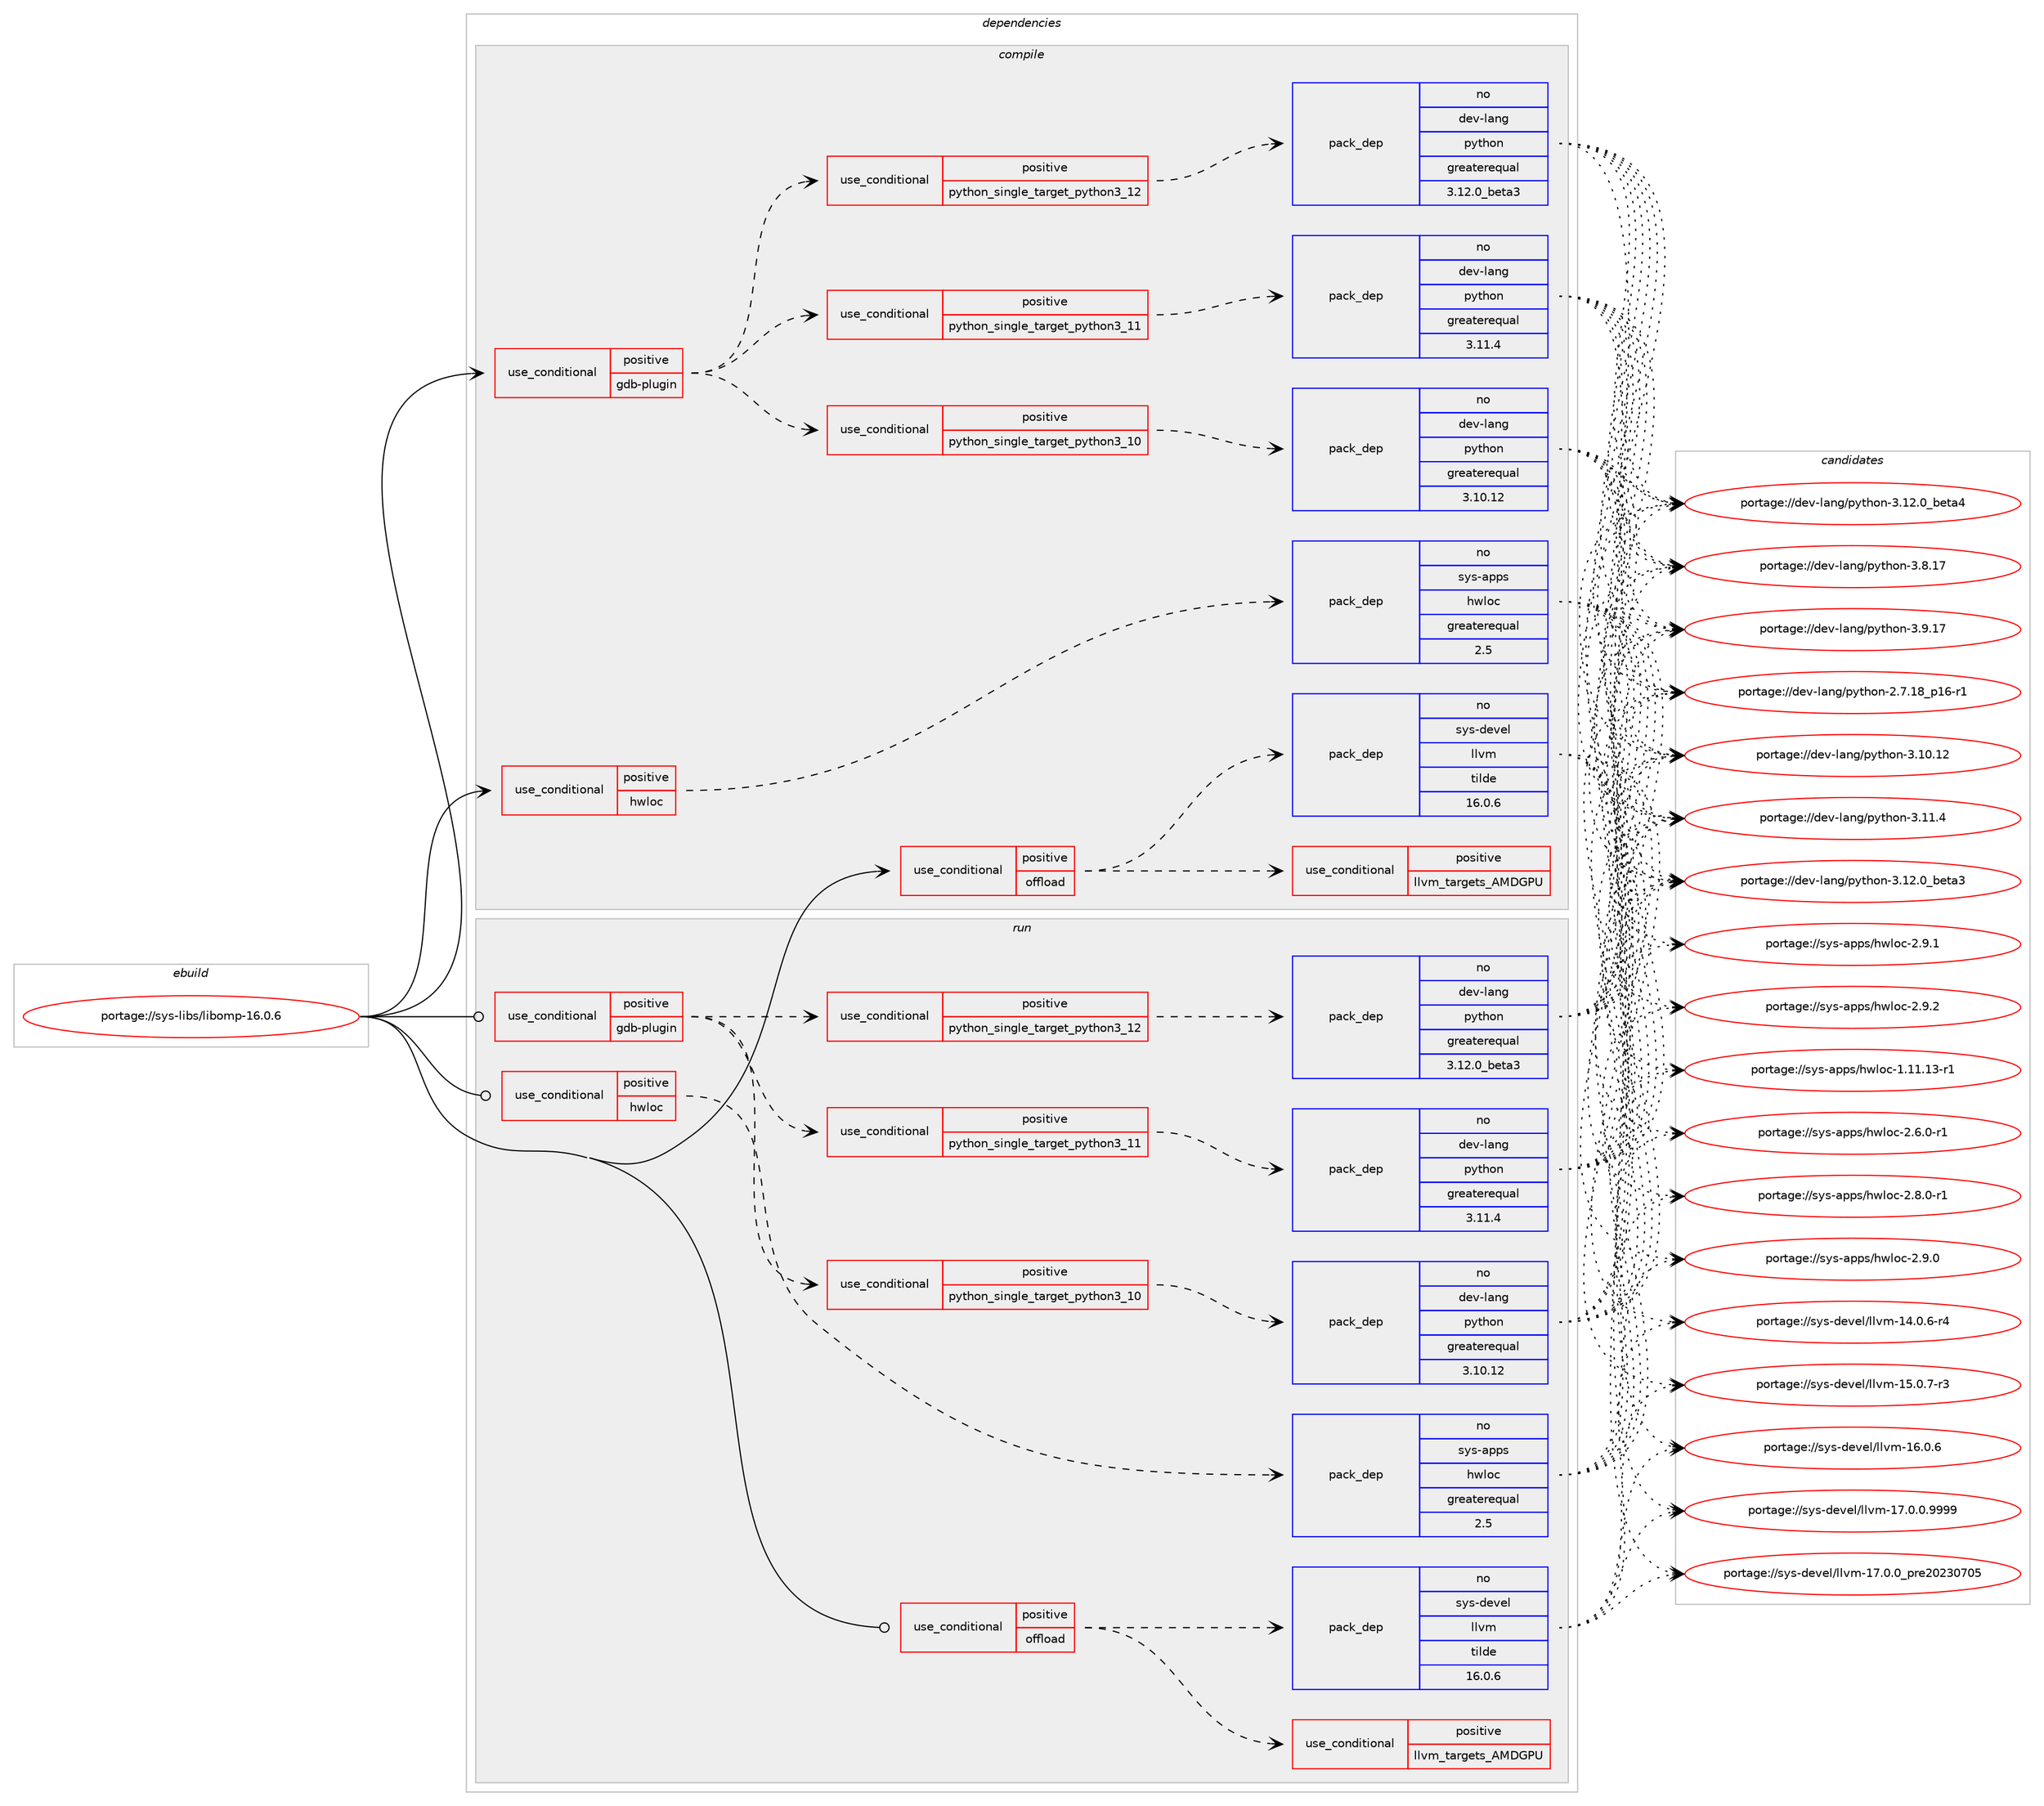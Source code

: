 digraph prolog {

# *************
# Graph options
# *************

newrank=true;
concentrate=true;
compound=true;
graph [rankdir=LR,fontname=Helvetica,fontsize=10,ranksep=1.5];#, ranksep=2.5, nodesep=0.2];
edge  [arrowhead=vee];
node  [fontname=Helvetica,fontsize=10];

# **********
# The ebuild
# **********

subgraph cluster_leftcol {
color=gray;
rank=same;
label=<<i>ebuild</i>>;
id [label="portage://sys-libs/libomp-16.0.6", color=red, width=4, href="../sys-libs/libomp-16.0.6.svg"];
}

# ****************
# The dependencies
# ****************

subgraph cluster_midcol {
color=gray;
label=<<i>dependencies</i>>;
subgraph cluster_compile {
fillcolor="#eeeeee";
style=filled;
label=<<i>compile</i>>;
subgraph cond1118 {
dependency2030 [label=<<TABLE BORDER="0" CELLBORDER="1" CELLSPACING="0" CELLPADDING="4"><TR><TD ROWSPAN="3" CELLPADDING="10">use_conditional</TD></TR><TR><TD>positive</TD></TR><TR><TD>gdb-plugin</TD></TR></TABLE>>, shape=none, color=red];
subgraph cond1119 {
dependency2031 [label=<<TABLE BORDER="0" CELLBORDER="1" CELLSPACING="0" CELLPADDING="4"><TR><TD ROWSPAN="3" CELLPADDING="10">use_conditional</TD></TR><TR><TD>positive</TD></TR><TR><TD>python_single_target_python3_10</TD></TR></TABLE>>, shape=none, color=red];
subgraph pack897 {
dependency2032 [label=<<TABLE BORDER="0" CELLBORDER="1" CELLSPACING="0" CELLPADDING="4" WIDTH="220"><TR><TD ROWSPAN="6" CELLPADDING="30">pack_dep</TD></TR><TR><TD WIDTH="110">no</TD></TR><TR><TD>dev-lang</TD></TR><TR><TD>python</TD></TR><TR><TD>greaterequal</TD></TR><TR><TD>3.10.12</TD></TR></TABLE>>, shape=none, color=blue];
}
dependency2031:e -> dependency2032:w [weight=20,style="dashed",arrowhead="vee"];
}
dependency2030:e -> dependency2031:w [weight=20,style="dashed",arrowhead="vee"];
subgraph cond1120 {
dependency2033 [label=<<TABLE BORDER="0" CELLBORDER="1" CELLSPACING="0" CELLPADDING="4"><TR><TD ROWSPAN="3" CELLPADDING="10">use_conditional</TD></TR><TR><TD>positive</TD></TR><TR><TD>python_single_target_python3_11</TD></TR></TABLE>>, shape=none, color=red];
subgraph pack898 {
dependency2034 [label=<<TABLE BORDER="0" CELLBORDER="1" CELLSPACING="0" CELLPADDING="4" WIDTH="220"><TR><TD ROWSPAN="6" CELLPADDING="30">pack_dep</TD></TR><TR><TD WIDTH="110">no</TD></TR><TR><TD>dev-lang</TD></TR><TR><TD>python</TD></TR><TR><TD>greaterequal</TD></TR><TR><TD>3.11.4</TD></TR></TABLE>>, shape=none, color=blue];
}
dependency2033:e -> dependency2034:w [weight=20,style="dashed",arrowhead="vee"];
}
dependency2030:e -> dependency2033:w [weight=20,style="dashed",arrowhead="vee"];
subgraph cond1121 {
dependency2035 [label=<<TABLE BORDER="0" CELLBORDER="1" CELLSPACING="0" CELLPADDING="4"><TR><TD ROWSPAN="3" CELLPADDING="10">use_conditional</TD></TR><TR><TD>positive</TD></TR><TR><TD>python_single_target_python3_12</TD></TR></TABLE>>, shape=none, color=red];
subgraph pack899 {
dependency2036 [label=<<TABLE BORDER="0" CELLBORDER="1" CELLSPACING="0" CELLPADDING="4" WIDTH="220"><TR><TD ROWSPAN="6" CELLPADDING="30">pack_dep</TD></TR><TR><TD WIDTH="110">no</TD></TR><TR><TD>dev-lang</TD></TR><TR><TD>python</TD></TR><TR><TD>greaterequal</TD></TR><TR><TD>3.12.0_beta3</TD></TR></TABLE>>, shape=none, color=blue];
}
dependency2035:e -> dependency2036:w [weight=20,style="dashed",arrowhead="vee"];
}
dependency2030:e -> dependency2035:w [weight=20,style="dashed",arrowhead="vee"];
}
id:e -> dependency2030:w [weight=20,style="solid",arrowhead="vee"];
subgraph cond1122 {
dependency2037 [label=<<TABLE BORDER="0" CELLBORDER="1" CELLSPACING="0" CELLPADDING="4"><TR><TD ROWSPAN="3" CELLPADDING="10">use_conditional</TD></TR><TR><TD>positive</TD></TR><TR><TD>hwloc</TD></TR></TABLE>>, shape=none, color=red];
subgraph pack900 {
dependency2038 [label=<<TABLE BORDER="0" CELLBORDER="1" CELLSPACING="0" CELLPADDING="4" WIDTH="220"><TR><TD ROWSPAN="6" CELLPADDING="30">pack_dep</TD></TR><TR><TD WIDTH="110">no</TD></TR><TR><TD>sys-apps</TD></TR><TR><TD>hwloc</TD></TR><TR><TD>greaterequal</TD></TR><TR><TD>2.5</TD></TR></TABLE>>, shape=none, color=blue];
}
dependency2037:e -> dependency2038:w [weight=20,style="dashed",arrowhead="vee"];
}
id:e -> dependency2037:w [weight=20,style="solid",arrowhead="vee"];
subgraph cond1123 {
dependency2039 [label=<<TABLE BORDER="0" CELLBORDER="1" CELLSPACING="0" CELLPADDING="4"><TR><TD ROWSPAN="3" CELLPADDING="10">use_conditional</TD></TR><TR><TD>positive</TD></TR><TR><TD>offload</TD></TR></TABLE>>, shape=none, color=red];
# *** BEGIN UNKNOWN DEPENDENCY TYPE (TODO) ***
# dependency2039 -> package_dependency(portage://sys-libs/libomp-16.0.6,install,no,dev-libs,libffi,none,[,,],any_same_slot,[use(optenable(abi_x86_32),negative),use(optenable(abi_x86_64),negative),use(optenable(abi_x86_x32),negative),use(optenable(abi_mips_n32),negative),use(optenable(abi_mips_n64),negative),use(optenable(abi_mips_o32),negative),use(optenable(abi_s390_32),negative),use(optenable(abi_s390_64),negative)])
# *** END UNKNOWN DEPENDENCY TYPE (TODO) ***

subgraph pack901 {
dependency2040 [label=<<TABLE BORDER="0" CELLBORDER="1" CELLSPACING="0" CELLPADDING="4" WIDTH="220"><TR><TD ROWSPAN="6" CELLPADDING="30">pack_dep</TD></TR><TR><TD WIDTH="110">no</TD></TR><TR><TD>sys-devel</TD></TR><TR><TD>llvm</TD></TR><TR><TD>tilde</TD></TR><TR><TD>16.0.6</TD></TR></TABLE>>, shape=none, color=blue];
}
dependency2039:e -> dependency2040:w [weight=20,style="dashed",arrowhead="vee"];
subgraph cond1124 {
dependency2041 [label=<<TABLE BORDER="0" CELLBORDER="1" CELLSPACING="0" CELLPADDING="4"><TR><TD ROWSPAN="3" CELLPADDING="10">use_conditional</TD></TR><TR><TD>positive</TD></TR><TR><TD>llvm_targets_AMDGPU</TD></TR></TABLE>>, shape=none, color=red];
# *** BEGIN UNKNOWN DEPENDENCY TYPE (TODO) ***
# dependency2041 -> package_dependency(portage://sys-libs/libomp-16.0.6,install,no,dev-libs,rocr-runtime,none,[,,],any_same_slot,[])
# *** END UNKNOWN DEPENDENCY TYPE (TODO) ***

}
dependency2039:e -> dependency2041:w [weight=20,style="dashed",arrowhead="vee"];
}
id:e -> dependency2039:w [weight=20,style="solid",arrowhead="vee"];
# *** BEGIN UNKNOWN DEPENDENCY TYPE (TODO) ***
# id -> package_dependency(portage://sys-libs/libomp-16.0.6,install,strong,sys-devel,llvm,none,[,,],[slot(0)],[])
# *** END UNKNOWN DEPENDENCY TYPE (TODO) ***

}
subgraph cluster_compileandrun {
fillcolor="#eeeeee";
style=filled;
label=<<i>compile and run</i>>;
}
subgraph cluster_run {
fillcolor="#eeeeee";
style=filled;
label=<<i>run</i>>;
subgraph cond1125 {
dependency2042 [label=<<TABLE BORDER="0" CELLBORDER="1" CELLSPACING="0" CELLPADDING="4"><TR><TD ROWSPAN="3" CELLPADDING="10">use_conditional</TD></TR><TR><TD>positive</TD></TR><TR><TD>gdb-plugin</TD></TR></TABLE>>, shape=none, color=red];
subgraph cond1126 {
dependency2043 [label=<<TABLE BORDER="0" CELLBORDER="1" CELLSPACING="0" CELLPADDING="4"><TR><TD ROWSPAN="3" CELLPADDING="10">use_conditional</TD></TR><TR><TD>positive</TD></TR><TR><TD>python_single_target_python3_10</TD></TR></TABLE>>, shape=none, color=red];
subgraph pack902 {
dependency2044 [label=<<TABLE BORDER="0" CELLBORDER="1" CELLSPACING="0" CELLPADDING="4" WIDTH="220"><TR><TD ROWSPAN="6" CELLPADDING="30">pack_dep</TD></TR><TR><TD WIDTH="110">no</TD></TR><TR><TD>dev-lang</TD></TR><TR><TD>python</TD></TR><TR><TD>greaterequal</TD></TR><TR><TD>3.10.12</TD></TR></TABLE>>, shape=none, color=blue];
}
dependency2043:e -> dependency2044:w [weight=20,style="dashed",arrowhead="vee"];
}
dependency2042:e -> dependency2043:w [weight=20,style="dashed",arrowhead="vee"];
subgraph cond1127 {
dependency2045 [label=<<TABLE BORDER="0" CELLBORDER="1" CELLSPACING="0" CELLPADDING="4"><TR><TD ROWSPAN="3" CELLPADDING="10">use_conditional</TD></TR><TR><TD>positive</TD></TR><TR><TD>python_single_target_python3_11</TD></TR></TABLE>>, shape=none, color=red];
subgraph pack903 {
dependency2046 [label=<<TABLE BORDER="0" CELLBORDER="1" CELLSPACING="0" CELLPADDING="4" WIDTH="220"><TR><TD ROWSPAN="6" CELLPADDING="30">pack_dep</TD></TR><TR><TD WIDTH="110">no</TD></TR><TR><TD>dev-lang</TD></TR><TR><TD>python</TD></TR><TR><TD>greaterequal</TD></TR><TR><TD>3.11.4</TD></TR></TABLE>>, shape=none, color=blue];
}
dependency2045:e -> dependency2046:w [weight=20,style="dashed",arrowhead="vee"];
}
dependency2042:e -> dependency2045:w [weight=20,style="dashed",arrowhead="vee"];
subgraph cond1128 {
dependency2047 [label=<<TABLE BORDER="0" CELLBORDER="1" CELLSPACING="0" CELLPADDING="4"><TR><TD ROWSPAN="3" CELLPADDING="10">use_conditional</TD></TR><TR><TD>positive</TD></TR><TR><TD>python_single_target_python3_12</TD></TR></TABLE>>, shape=none, color=red];
subgraph pack904 {
dependency2048 [label=<<TABLE BORDER="0" CELLBORDER="1" CELLSPACING="0" CELLPADDING="4" WIDTH="220"><TR><TD ROWSPAN="6" CELLPADDING="30">pack_dep</TD></TR><TR><TD WIDTH="110">no</TD></TR><TR><TD>dev-lang</TD></TR><TR><TD>python</TD></TR><TR><TD>greaterequal</TD></TR><TR><TD>3.12.0_beta3</TD></TR></TABLE>>, shape=none, color=blue];
}
dependency2047:e -> dependency2048:w [weight=20,style="dashed",arrowhead="vee"];
}
dependency2042:e -> dependency2047:w [weight=20,style="dashed",arrowhead="vee"];
}
id:e -> dependency2042:w [weight=20,style="solid",arrowhead="odot"];
subgraph cond1129 {
dependency2049 [label=<<TABLE BORDER="0" CELLBORDER="1" CELLSPACING="0" CELLPADDING="4"><TR><TD ROWSPAN="3" CELLPADDING="10">use_conditional</TD></TR><TR><TD>positive</TD></TR><TR><TD>hwloc</TD></TR></TABLE>>, shape=none, color=red];
subgraph pack905 {
dependency2050 [label=<<TABLE BORDER="0" CELLBORDER="1" CELLSPACING="0" CELLPADDING="4" WIDTH="220"><TR><TD ROWSPAN="6" CELLPADDING="30">pack_dep</TD></TR><TR><TD WIDTH="110">no</TD></TR><TR><TD>sys-apps</TD></TR><TR><TD>hwloc</TD></TR><TR><TD>greaterequal</TD></TR><TR><TD>2.5</TD></TR></TABLE>>, shape=none, color=blue];
}
dependency2049:e -> dependency2050:w [weight=20,style="dashed",arrowhead="vee"];
}
id:e -> dependency2049:w [weight=20,style="solid",arrowhead="odot"];
subgraph cond1130 {
dependency2051 [label=<<TABLE BORDER="0" CELLBORDER="1" CELLSPACING="0" CELLPADDING="4"><TR><TD ROWSPAN="3" CELLPADDING="10">use_conditional</TD></TR><TR><TD>positive</TD></TR><TR><TD>offload</TD></TR></TABLE>>, shape=none, color=red];
# *** BEGIN UNKNOWN DEPENDENCY TYPE (TODO) ***
# dependency2051 -> package_dependency(portage://sys-libs/libomp-16.0.6,run,no,dev-libs,libffi,none,[,,],any_same_slot,[use(optenable(abi_x86_32),negative),use(optenable(abi_x86_64),negative),use(optenable(abi_x86_x32),negative),use(optenable(abi_mips_n32),negative),use(optenable(abi_mips_n64),negative),use(optenable(abi_mips_o32),negative),use(optenable(abi_s390_32),negative),use(optenable(abi_s390_64),negative)])
# *** END UNKNOWN DEPENDENCY TYPE (TODO) ***

subgraph pack906 {
dependency2052 [label=<<TABLE BORDER="0" CELLBORDER="1" CELLSPACING="0" CELLPADDING="4" WIDTH="220"><TR><TD ROWSPAN="6" CELLPADDING="30">pack_dep</TD></TR><TR><TD WIDTH="110">no</TD></TR><TR><TD>sys-devel</TD></TR><TR><TD>llvm</TD></TR><TR><TD>tilde</TD></TR><TR><TD>16.0.6</TD></TR></TABLE>>, shape=none, color=blue];
}
dependency2051:e -> dependency2052:w [weight=20,style="dashed",arrowhead="vee"];
subgraph cond1131 {
dependency2053 [label=<<TABLE BORDER="0" CELLBORDER="1" CELLSPACING="0" CELLPADDING="4"><TR><TD ROWSPAN="3" CELLPADDING="10">use_conditional</TD></TR><TR><TD>positive</TD></TR><TR><TD>llvm_targets_AMDGPU</TD></TR></TABLE>>, shape=none, color=red];
# *** BEGIN UNKNOWN DEPENDENCY TYPE (TODO) ***
# dependency2053 -> package_dependency(portage://sys-libs/libomp-16.0.6,run,no,dev-libs,rocr-runtime,none,[,,],any_same_slot,[])
# *** END UNKNOWN DEPENDENCY TYPE (TODO) ***

}
dependency2051:e -> dependency2053:w [weight=20,style="dashed",arrowhead="vee"];
}
id:e -> dependency2051:w [weight=20,style="solid",arrowhead="odot"];
}
}

# **************
# The candidates
# **************

subgraph cluster_choices {
rank=same;
color=gray;
label=<<i>candidates</i>>;

subgraph choice897 {
color=black;
nodesep=1;
choice100101118451089711010347112121116104111110455046554649569511249544511449 [label="portage://dev-lang/python-2.7.18_p16-r1", color=red, width=4,href="../dev-lang/python-2.7.18_p16-r1.svg"];
choice1001011184510897110103471121211161041111104551464948464950 [label="portage://dev-lang/python-3.10.12", color=red, width=4,href="../dev-lang/python-3.10.12.svg"];
choice10010111845108971101034711212111610411111045514649494652 [label="portage://dev-lang/python-3.11.4", color=red, width=4,href="../dev-lang/python-3.11.4.svg"];
choice1001011184510897110103471121211161041111104551464950464895981011169751 [label="portage://dev-lang/python-3.12.0_beta3", color=red, width=4,href="../dev-lang/python-3.12.0_beta3.svg"];
choice1001011184510897110103471121211161041111104551464950464895981011169752 [label="portage://dev-lang/python-3.12.0_beta4", color=red, width=4,href="../dev-lang/python-3.12.0_beta4.svg"];
choice10010111845108971101034711212111610411111045514656464955 [label="portage://dev-lang/python-3.8.17", color=red, width=4,href="../dev-lang/python-3.8.17.svg"];
choice10010111845108971101034711212111610411111045514657464955 [label="portage://dev-lang/python-3.9.17", color=red, width=4,href="../dev-lang/python-3.9.17.svg"];
dependency2032:e -> choice100101118451089711010347112121116104111110455046554649569511249544511449:w [style=dotted,weight="100"];
dependency2032:e -> choice1001011184510897110103471121211161041111104551464948464950:w [style=dotted,weight="100"];
dependency2032:e -> choice10010111845108971101034711212111610411111045514649494652:w [style=dotted,weight="100"];
dependency2032:e -> choice1001011184510897110103471121211161041111104551464950464895981011169751:w [style=dotted,weight="100"];
dependency2032:e -> choice1001011184510897110103471121211161041111104551464950464895981011169752:w [style=dotted,weight="100"];
dependency2032:e -> choice10010111845108971101034711212111610411111045514656464955:w [style=dotted,weight="100"];
dependency2032:e -> choice10010111845108971101034711212111610411111045514657464955:w [style=dotted,weight="100"];
}
subgraph choice898 {
color=black;
nodesep=1;
choice100101118451089711010347112121116104111110455046554649569511249544511449 [label="portage://dev-lang/python-2.7.18_p16-r1", color=red, width=4,href="../dev-lang/python-2.7.18_p16-r1.svg"];
choice1001011184510897110103471121211161041111104551464948464950 [label="portage://dev-lang/python-3.10.12", color=red, width=4,href="../dev-lang/python-3.10.12.svg"];
choice10010111845108971101034711212111610411111045514649494652 [label="portage://dev-lang/python-3.11.4", color=red, width=4,href="../dev-lang/python-3.11.4.svg"];
choice1001011184510897110103471121211161041111104551464950464895981011169751 [label="portage://dev-lang/python-3.12.0_beta3", color=red, width=4,href="../dev-lang/python-3.12.0_beta3.svg"];
choice1001011184510897110103471121211161041111104551464950464895981011169752 [label="portage://dev-lang/python-3.12.0_beta4", color=red, width=4,href="../dev-lang/python-3.12.0_beta4.svg"];
choice10010111845108971101034711212111610411111045514656464955 [label="portage://dev-lang/python-3.8.17", color=red, width=4,href="../dev-lang/python-3.8.17.svg"];
choice10010111845108971101034711212111610411111045514657464955 [label="portage://dev-lang/python-3.9.17", color=red, width=4,href="../dev-lang/python-3.9.17.svg"];
dependency2034:e -> choice100101118451089711010347112121116104111110455046554649569511249544511449:w [style=dotted,weight="100"];
dependency2034:e -> choice1001011184510897110103471121211161041111104551464948464950:w [style=dotted,weight="100"];
dependency2034:e -> choice10010111845108971101034711212111610411111045514649494652:w [style=dotted,weight="100"];
dependency2034:e -> choice1001011184510897110103471121211161041111104551464950464895981011169751:w [style=dotted,weight="100"];
dependency2034:e -> choice1001011184510897110103471121211161041111104551464950464895981011169752:w [style=dotted,weight="100"];
dependency2034:e -> choice10010111845108971101034711212111610411111045514656464955:w [style=dotted,weight="100"];
dependency2034:e -> choice10010111845108971101034711212111610411111045514657464955:w [style=dotted,weight="100"];
}
subgraph choice899 {
color=black;
nodesep=1;
choice100101118451089711010347112121116104111110455046554649569511249544511449 [label="portage://dev-lang/python-2.7.18_p16-r1", color=red, width=4,href="../dev-lang/python-2.7.18_p16-r1.svg"];
choice1001011184510897110103471121211161041111104551464948464950 [label="portage://dev-lang/python-3.10.12", color=red, width=4,href="../dev-lang/python-3.10.12.svg"];
choice10010111845108971101034711212111610411111045514649494652 [label="portage://dev-lang/python-3.11.4", color=red, width=4,href="../dev-lang/python-3.11.4.svg"];
choice1001011184510897110103471121211161041111104551464950464895981011169751 [label="portage://dev-lang/python-3.12.0_beta3", color=red, width=4,href="../dev-lang/python-3.12.0_beta3.svg"];
choice1001011184510897110103471121211161041111104551464950464895981011169752 [label="portage://dev-lang/python-3.12.0_beta4", color=red, width=4,href="../dev-lang/python-3.12.0_beta4.svg"];
choice10010111845108971101034711212111610411111045514656464955 [label="portage://dev-lang/python-3.8.17", color=red, width=4,href="../dev-lang/python-3.8.17.svg"];
choice10010111845108971101034711212111610411111045514657464955 [label="portage://dev-lang/python-3.9.17", color=red, width=4,href="../dev-lang/python-3.9.17.svg"];
dependency2036:e -> choice100101118451089711010347112121116104111110455046554649569511249544511449:w [style=dotted,weight="100"];
dependency2036:e -> choice1001011184510897110103471121211161041111104551464948464950:w [style=dotted,weight="100"];
dependency2036:e -> choice10010111845108971101034711212111610411111045514649494652:w [style=dotted,weight="100"];
dependency2036:e -> choice1001011184510897110103471121211161041111104551464950464895981011169751:w [style=dotted,weight="100"];
dependency2036:e -> choice1001011184510897110103471121211161041111104551464950464895981011169752:w [style=dotted,weight="100"];
dependency2036:e -> choice10010111845108971101034711212111610411111045514656464955:w [style=dotted,weight="100"];
dependency2036:e -> choice10010111845108971101034711212111610411111045514657464955:w [style=dotted,weight="100"];
}
subgraph choice900 {
color=black;
nodesep=1;
choice1151211154597112112115471041191081119945494649494649514511449 [label="portage://sys-apps/hwloc-1.11.13-r1", color=red, width=4,href="../sys-apps/hwloc-1.11.13-r1.svg"];
choice115121115459711211211547104119108111994550465446484511449 [label="portage://sys-apps/hwloc-2.6.0-r1", color=red, width=4,href="../sys-apps/hwloc-2.6.0-r1.svg"];
choice115121115459711211211547104119108111994550465646484511449 [label="portage://sys-apps/hwloc-2.8.0-r1", color=red, width=4,href="../sys-apps/hwloc-2.8.0-r1.svg"];
choice11512111545971121121154710411910811199455046574648 [label="portage://sys-apps/hwloc-2.9.0", color=red, width=4,href="../sys-apps/hwloc-2.9.0.svg"];
choice11512111545971121121154710411910811199455046574649 [label="portage://sys-apps/hwloc-2.9.1", color=red, width=4,href="../sys-apps/hwloc-2.9.1.svg"];
choice11512111545971121121154710411910811199455046574650 [label="portage://sys-apps/hwloc-2.9.2", color=red, width=4,href="../sys-apps/hwloc-2.9.2.svg"];
dependency2038:e -> choice1151211154597112112115471041191081119945494649494649514511449:w [style=dotted,weight="100"];
dependency2038:e -> choice115121115459711211211547104119108111994550465446484511449:w [style=dotted,weight="100"];
dependency2038:e -> choice115121115459711211211547104119108111994550465646484511449:w [style=dotted,weight="100"];
dependency2038:e -> choice11512111545971121121154710411910811199455046574648:w [style=dotted,weight="100"];
dependency2038:e -> choice11512111545971121121154710411910811199455046574649:w [style=dotted,weight="100"];
dependency2038:e -> choice11512111545971121121154710411910811199455046574650:w [style=dotted,weight="100"];
}
subgraph choice901 {
color=black;
nodesep=1;
choice1151211154510010111810110847108108118109454952464846544511452 [label="portage://sys-devel/llvm-14.0.6-r4", color=red, width=4,href="../sys-devel/llvm-14.0.6-r4.svg"];
choice1151211154510010111810110847108108118109454953464846554511451 [label="portage://sys-devel/llvm-15.0.7-r3", color=red, width=4,href="../sys-devel/llvm-15.0.7-r3.svg"];
choice115121115451001011181011084710810811810945495446484654 [label="portage://sys-devel/llvm-16.0.6", color=red, width=4,href="../sys-devel/llvm-16.0.6.svg"];
choice1151211154510010111810110847108108118109454955464846484657575757 [label="portage://sys-devel/llvm-17.0.0.9999", color=red, width=4,href="../sys-devel/llvm-17.0.0.9999.svg"];
choice115121115451001011181011084710810811810945495546484648951121141015048505148554853 [label="portage://sys-devel/llvm-17.0.0_pre20230705", color=red, width=4,href="../sys-devel/llvm-17.0.0_pre20230705.svg"];
dependency2040:e -> choice1151211154510010111810110847108108118109454952464846544511452:w [style=dotted,weight="100"];
dependency2040:e -> choice1151211154510010111810110847108108118109454953464846554511451:w [style=dotted,weight="100"];
dependency2040:e -> choice115121115451001011181011084710810811810945495446484654:w [style=dotted,weight="100"];
dependency2040:e -> choice1151211154510010111810110847108108118109454955464846484657575757:w [style=dotted,weight="100"];
dependency2040:e -> choice115121115451001011181011084710810811810945495546484648951121141015048505148554853:w [style=dotted,weight="100"];
}
subgraph choice902 {
color=black;
nodesep=1;
choice100101118451089711010347112121116104111110455046554649569511249544511449 [label="portage://dev-lang/python-2.7.18_p16-r1", color=red, width=4,href="../dev-lang/python-2.7.18_p16-r1.svg"];
choice1001011184510897110103471121211161041111104551464948464950 [label="portage://dev-lang/python-3.10.12", color=red, width=4,href="../dev-lang/python-3.10.12.svg"];
choice10010111845108971101034711212111610411111045514649494652 [label="portage://dev-lang/python-3.11.4", color=red, width=4,href="../dev-lang/python-3.11.4.svg"];
choice1001011184510897110103471121211161041111104551464950464895981011169751 [label="portage://dev-lang/python-3.12.0_beta3", color=red, width=4,href="../dev-lang/python-3.12.0_beta3.svg"];
choice1001011184510897110103471121211161041111104551464950464895981011169752 [label="portage://dev-lang/python-3.12.0_beta4", color=red, width=4,href="../dev-lang/python-3.12.0_beta4.svg"];
choice10010111845108971101034711212111610411111045514656464955 [label="portage://dev-lang/python-3.8.17", color=red, width=4,href="../dev-lang/python-3.8.17.svg"];
choice10010111845108971101034711212111610411111045514657464955 [label="portage://dev-lang/python-3.9.17", color=red, width=4,href="../dev-lang/python-3.9.17.svg"];
dependency2044:e -> choice100101118451089711010347112121116104111110455046554649569511249544511449:w [style=dotted,weight="100"];
dependency2044:e -> choice1001011184510897110103471121211161041111104551464948464950:w [style=dotted,weight="100"];
dependency2044:e -> choice10010111845108971101034711212111610411111045514649494652:w [style=dotted,weight="100"];
dependency2044:e -> choice1001011184510897110103471121211161041111104551464950464895981011169751:w [style=dotted,weight="100"];
dependency2044:e -> choice1001011184510897110103471121211161041111104551464950464895981011169752:w [style=dotted,weight="100"];
dependency2044:e -> choice10010111845108971101034711212111610411111045514656464955:w [style=dotted,weight="100"];
dependency2044:e -> choice10010111845108971101034711212111610411111045514657464955:w [style=dotted,weight="100"];
}
subgraph choice903 {
color=black;
nodesep=1;
choice100101118451089711010347112121116104111110455046554649569511249544511449 [label="portage://dev-lang/python-2.7.18_p16-r1", color=red, width=4,href="../dev-lang/python-2.7.18_p16-r1.svg"];
choice1001011184510897110103471121211161041111104551464948464950 [label="portage://dev-lang/python-3.10.12", color=red, width=4,href="../dev-lang/python-3.10.12.svg"];
choice10010111845108971101034711212111610411111045514649494652 [label="portage://dev-lang/python-3.11.4", color=red, width=4,href="../dev-lang/python-3.11.4.svg"];
choice1001011184510897110103471121211161041111104551464950464895981011169751 [label="portage://dev-lang/python-3.12.0_beta3", color=red, width=4,href="../dev-lang/python-3.12.0_beta3.svg"];
choice1001011184510897110103471121211161041111104551464950464895981011169752 [label="portage://dev-lang/python-3.12.0_beta4", color=red, width=4,href="../dev-lang/python-3.12.0_beta4.svg"];
choice10010111845108971101034711212111610411111045514656464955 [label="portage://dev-lang/python-3.8.17", color=red, width=4,href="../dev-lang/python-3.8.17.svg"];
choice10010111845108971101034711212111610411111045514657464955 [label="portage://dev-lang/python-3.9.17", color=red, width=4,href="../dev-lang/python-3.9.17.svg"];
dependency2046:e -> choice100101118451089711010347112121116104111110455046554649569511249544511449:w [style=dotted,weight="100"];
dependency2046:e -> choice1001011184510897110103471121211161041111104551464948464950:w [style=dotted,weight="100"];
dependency2046:e -> choice10010111845108971101034711212111610411111045514649494652:w [style=dotted,weight="100"];
dependency2046:e -> choice1001011184510897110103471121211161041111104551464950464895981011169751:w [style=dotted,weight="100"];
dependency2046:e -> choice1001011184510897110103471121211161041111104551464950464895981011169752:w [style=dotted,weight="100"];
dependency2046:e -> choice10010111845108971101034711212111610411111045514656464955:w [style=dotted,weight="100"];
dependency2046:e -> choice10010111845108971101034711212111610411111045514657464955:w [style=dotted,weight="100"];
}
subgraph choice904 {
color=black;
nodesep=1;
choice100101118451089711010347112121116104111110455046554649569511249544511449 [label="portage://dev-lang/python-2.7.18_p16-r1", color=red, width=4,href="../dev-lang/python-2.7.18_p16-r1.svg"];
choice1001011184510897110103471121211161041111104551464948464950 [label="portage://dev-lang/python-3.10.12", color=red, width=4,href="../dev-lang/python-3.10.12.svg"];
choice10010111845108971101034711212111610411111045514649494652 [label="portage://dev-lang/python-3.11.4", color=red, width=4,href="../dev-lang/python-3.11.4.svg"];
choice1001011184510897110103471121211161041111104551464950464895981011169751 [label="portage://dev-lang/python-3.12.0_beta3", color=red, width=4,href="../dev-lang/python-3.12.0_beta3.svg"];
choice1001011184510897110103471121211161041111104551464950464895981011169752 [label="portage://dev-lang/python-3.12.0_beta4", color=red, width=4,href="../dev-lang/python-3.12.0_beta4.svg"];
choice10010111845108971101034711212111610411111045514656464955 [label="portage://dev-lang/python-3.8.17", color=red, width=4,href="../dev-lang/python-3.8.17.svg"];
choice10010111845108971101034711212111610411111045514657464955 [label="portage://dev-lang/python-3.9.17", color=red, width=4,href="../dev-lang/python-3.9.17.svg"];
dependency2048:e -> choice100101118451089711010347112121116104111110455046554649569511249544511449:w [style=dotted,weight="100"];
dependency2048:e -> choice1001011184510897110103471121211161041111104551464948464950:w [style=dotted,weight="100"];
dependency2048:e -> choice10010111845108971101034711212111610411111045514649494652:w [style=dotted,weight="100"];
dependency2048:e -> choice1001011184510897110103471121211161041111104551464950464895981011169751:w [style=dotted,weight="100"];
dependency2048:e -> choice1001011184510897110103471121211161041111104551464950464895981011169752:w [style=dotted,weight="100"];
dependency2048:e -> choice10010111845108971101034711212111610411111045514656464955:w [style=dotted,weight="100"];
dependency2048:e -> choice10010111845108971101034711212111610411111045514657464955:w [style=dotted,weight="100"];
}
subgraph choice905 {
color=black;
nodesep=1;
choice1151211154597112112115471041191081119945494649494649514511449 [label="portage://sys-apps/hwloc-1.11.13-r1", color=red, width=4,href="../sys-apps/hwloc-1.11.13-r1.svg"];
choice115121115459711211211547104119108111994550465446484511449 [label="portage://sys-apps/hwloc-2.6.0-r1", color=red, width=4,href="../sys-apps/hwloc-2.6.0-r1.svg"];
choice115121115459711211211547104119108111994550465646484511449 [label="portage://sys-apps/hwloc-2.8.0-r1", color=red, width=4,href="../sys-apps/hwloc-2.8.0-r1.svg"];
choice11512111545971121121154710411910811199455046574648 [label="portage://sys-apps/hwloc-2.9.0", color=red, width=4,href="../sys-apps/hwloc-2.9.0.svg"];
choice11512111545971121121154710411910811199455046574649 [label="portage://sys-apps/hwloc-2.9.1", color=red, width=4,href="../sys-apps/hwloc-2.9.1.svg"];
choice11512111545971121121154710411910811199455046574650 [label="portage://sys-apps/hwloc-2.9.2", color=red, width=4,href="../sys-apps/hwloc-2.9.2.svg"];
dependency2050:e -> choice1151211154597112112115471041191081119945494649494649514511449:w [style=dotted,weight="100"];
dependency2050:e -> choice115121115459711211211547104119108111994550465446484511449:w [style=dotted,weight="100"];
dependency2050:e -> choice115121115459711211211547104119108111994550465646484511449:w [style=dotted,weight="100"];
dependency2050:e -> choice11512111545971121121154710411910811199455046574648:w [style=dotted,weight="100"];
dependency2050:e -> choice11512111545971121121154710411910811199455046574649:w [style=dotted,weight="100"];
dependency2050:e -> choice11512111545971121121154710411910811199455046574650:w [style=dotted,weight="100"];
}
subgraph choice906 {
color=black;
nodesep=1;
choice1151211154510010111810110847108108118109454952464846544511452 [label="portage://sys-devel/llvm-14.0.6-r4", color=red, width=4,href="../sys-devel/llvm-14.0.6-r4.svg"];
choice1151211154510010111810110847108108118109454953464846554511451 [label="portage://sys-devel/llvm-15.0.7-r3", color=red, width=4,href="../sys-devel/llvm-15.0.7-r3.svg"];
choice115121115451001011181011084710810811810945495446484654 [label="portage://sys-devel/llvm-16.0.6", color=red, width=4,href="../sys-devel/llvm-16.0.6.svg"];
choice1151211154510010111810110847108108118109454955464846484657575757 [label="portage://sys-devel/llvm-17.0.0.9999", color=red, width=4,href="../sys-devel/llvm-17.0.0.9999.svg"];
choice115121115451001011181011084710810811810945495546484648951121141015048505148554853 [label="portage://sys-devel/llvm-17.0.0_pre20230705", color=red, width=4,href="../sys-devel/llvm-17.0.0_pre20230705.svg"];
dependency2052:e -> choice1151211154510010111810110847108108118109454952464846544511452:w [style=dotted,weight="100"];
dependency2052:e -> choice1151211154510010111810110847108108118109454953464846554511451:w [style=dotted,weight="100"];
dependency2052:e -> choice115121115451001011181011084710810811810945495446484654:w [style=dotted,weight="100"];
dependency2052:e -> choice1151211154510010111810110847108108118109454955464846484657575757:w [style=dotted,weight="100"];
dependency2052:e -> choice115121115451001011181011084710810811810945495546484648951121141015048505148554853:w [style=dotted,weight="100"];
}
}

}
